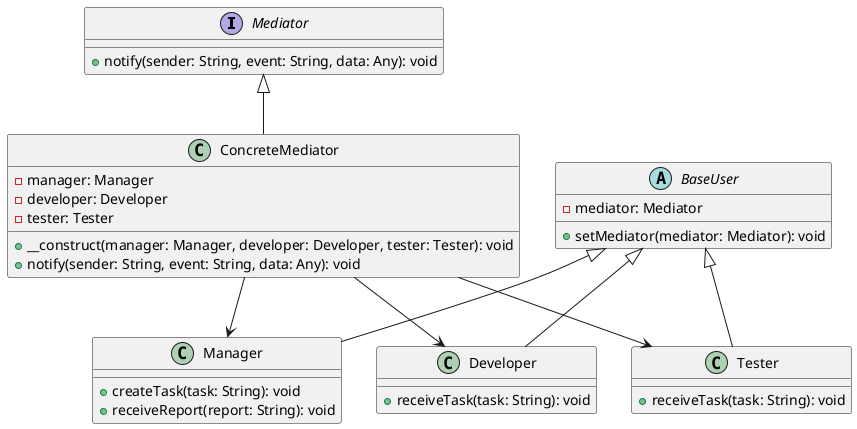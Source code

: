 @startuml
interface Mediator {
    +notify(sender: String, event: String, data: Any): void
}

class ConcreteMediator {
    -manager: Manager
    -developer: Developer
    -tester: Tester
    +__construct(manager: Manager, developer: Developer, tester: Tester): void
    +notify(sender: String, event: String, data: Any): void
}

abstract class BaseUser {
    -mediator: Mediator
    +setMediator(mediator: Mediator): void
}

class Manager {
    +createTask(task: String): void
    +receiveReport(report: String): void
}

class Developer {
    +receiveTask(task: String): void
}

class Tester {
    +receiveTask(task: String): void
}

Mediator <|-- ConcreteMediator
BaseUser <|-- Manager
BaseUser <|-- Developer
BaseUser <|-- Tester
ConcreteMediator --> Manager
ConcreteMediator --> Developer
ConcreteMediator --> Tester
@enduml